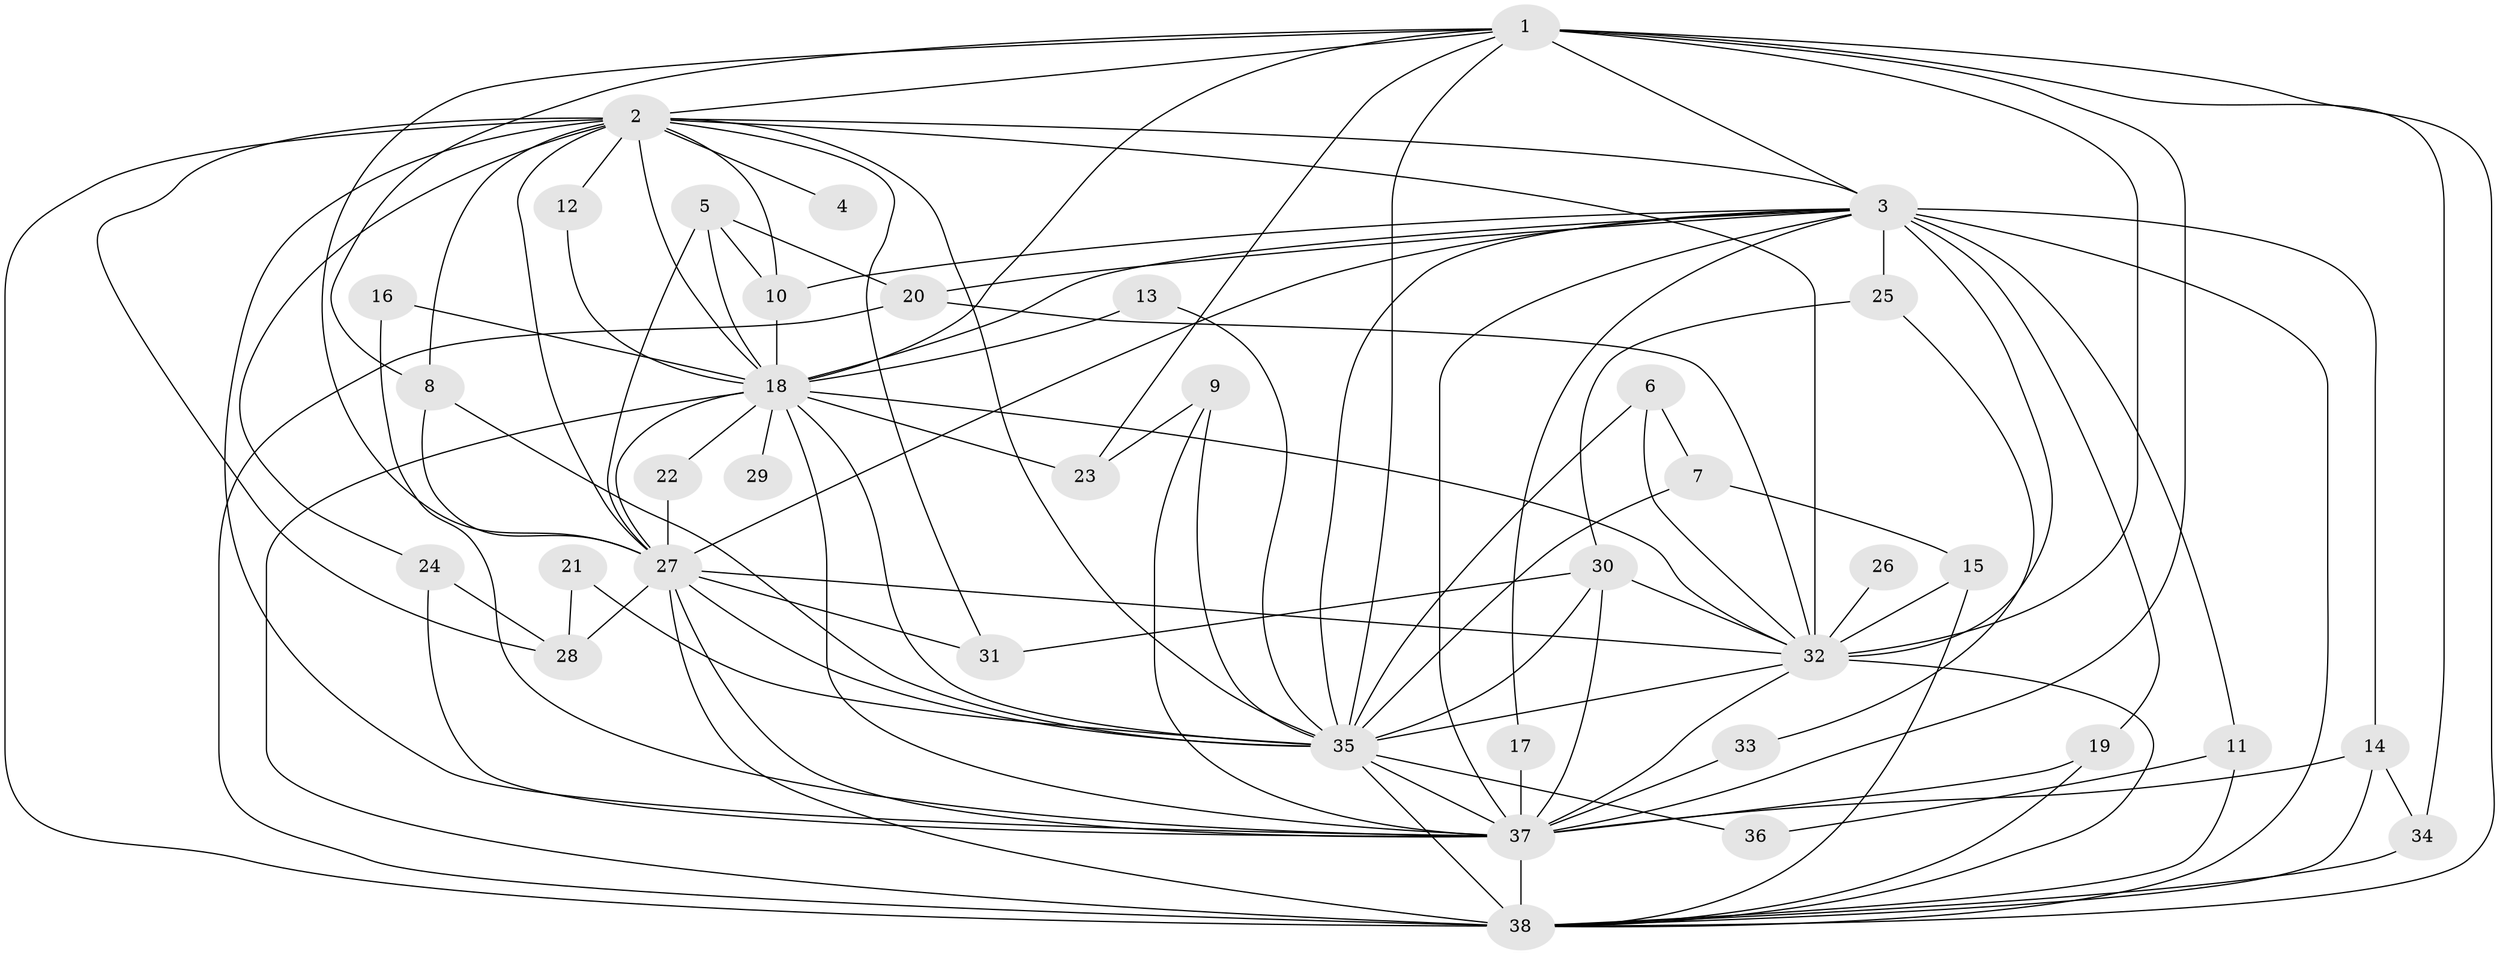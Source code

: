 // original degree distribution, {18: 0.05333333333333334, 22: 0.013333333333333334, 14: 0.013333333333333334, 20: 0.02666666666666667, 17: 0.013333333333333334, 19: 0.013333333333333334, 4: 0.09333333333333334, 2: 0.5733333333333334, 5: 0.02666666666666667, 3: 0.16, 6: 0.013333333333333334}
// Generated by graph-tools (version 1.1) at 2025/01/03/09/25 03:01:28]
// undirected, 38 vertices, 105 edges
graph export_dot {
graph [start="1"]
  node [color=gray90,style=filled];
  1;
  2;
  3;
  4;
  5;
  6;
  7;
  8;
  9;
  10;
  11;
  12;
  13;
  14;
  15;
  16;
  17;
  18;
  19;
  20;
  21;
  22;
  23;
  24;
  25;
  26;
  27;
  28;
  29;
  30;
  31;
  32;
  33;
  34;
  35;
  36;
  37;
  38;
  1 -- 2 [weight=1.0];
  1 -- 3 [weight=1.0];
  1 -- 8 [weight=1.0];
  1 -- 18 [weight=2.0];
  1 -- 23 [weight=1.0];
  1 -- 27 [weight=1.0];
  1 -- 32 [weight=1.0];
  1 -- 34 [weight=1.0];
  1 -- 35 [weight=1.0];
  1 -- 37 [weight=3.0];
  1 -- 38 [weight=1.0];
  2 -- 3 [weight=1.0];
  2 -- 4 [weight=1.0];
  2 -- 8 [weight=1.0];
  2 -- 10 [weight=1.0];
  2 -- 12 [weight=1.0];
  2 -- 18 [weight=1.0];
  2 -- 24 [weight=1.0];
  2 -- 27 [weight=1.0];
  2 -- 28 [weight=2.0];
  2 -- 31 [weight=1.0];
  2 -- 32 [weight=3.0];
  2 -- 35 [weight=1.0];
  2 -- 37 [weight=2.0];
  2 -- 38 [weight=1.0];
  3 -- 10 [weight=1.0];
  3 -- 11 [weight=1.0];
  3 -- 14 [weight=1.0];
  3 -- 17 [weight=1.0];
  3 -- 18 [weight=2.0];
  3 -- 19 [weight=1.0];
  3 -- 20 [weight=1.0];
  3 -- 25 [weight=2.0];
  3 -- 27 [weight=1.0];
  3 -- 32 [weight=1.0];
  3 -- 35 [weight=1.0];
  3 -- 37 [weight=2.0];
  3 -- 38 [weight=1.0];
  5 -- 10 [weight=1.0];
  5 -- 18 [weight=1.0];
  5 -- 20 [weight=1.0];
  5 -- 27 [weight=1.0];
  6 -- 7 [weight=1.0];
  6 -- 32 [weight=1.0];
  6 -- 35 [weight=1.0];
  7 -- 15 [weight=1.0];
  7 -- 35 [weight=1.0];
  8 -- 27 [weight=1.0];
  8 -- 35 [weight=1.0];
  9 -- 23 [weight=1.0];
  9 -- 35 [weight=1.0];
  9 -- 37 [weight=1.0];
  10 -- 18 [weight=1.0];
  11 -- 36 [weight=1.0];
  11 -- 38 [weight=1.0];
  12 -- 18 [weight=1.0];
  13 -- 18 [weight=1.0];
  13 -- 35 [weight=1.0];
  14 -- 34 [weight=1.0];
  14 -- 37 [weight=2.0];
  14 -- 38 [weight=1.0];
  15 -- 32 [weight=2.0];
  15 -- 38 [weight=1.0];
  16 -- 18 [weight=1.0];
  16 -- 37 [weight=1.0];
  17 -- 37 [weight=2.0];
  18 -- 22 [weight=2.0];
  18 -- 23 [weight=1.0];
  18 -- 27 [weight=1.0];
  18 -- 29 [weight=1.0];
  18 -- 32 [weight=1.0];
  18 -- 35 [weight=1.0];
  18 -- 37 [weight=2.0];
  18 -- 38 [weight=2.0];
  19 -- 37 [weight=2.0];
  19 -- 38 [weight=1.0];
  20 -- 32 [weight=1.0];
  20 -- 38 [weight=1.0];
  21 -- 28 [weight=1.0];
  21 -- 35 [weight=1.0];
  22 -- 27 [weight=1.0];
  24 -- 28 [weight=1.0];
  24 -- 37 [weight=1.0];
  25 -- 30 [weight=1.0];
  25 -- 33 [weight=1.0];
  26 -- 32 [weight=1.0];
  27 -- 28 [weight=2.0];
  27 -- 31 [weight=1.0];
  27 -- 32 [weight=1.0];
  27 -- 35 [weight=2.0];
  27 -- 37 [weight=3.0];
  27 -- 38 [weight=1.0];
  30 -- 31 [weight=1.0];
  30 -- 32 [weight=1.0];
  30 -- 35 [weight=1.0];
  30 -- 37 [weight=1.0];
  32 -- 35 [weight=1.0];
  32 -- 37 [weight=2.0];
  32 -- 38 [weight=1.0];
  33 -- 37 [weight=2.0];
  34 -- 38 [weight=1.0];
  35 -- 36 [weight=1.0];
  35 -- 37 [weight=2.0];
  35 -- 38 [weight=2.0];
  37 -- 38 [weight=4.0];
}
